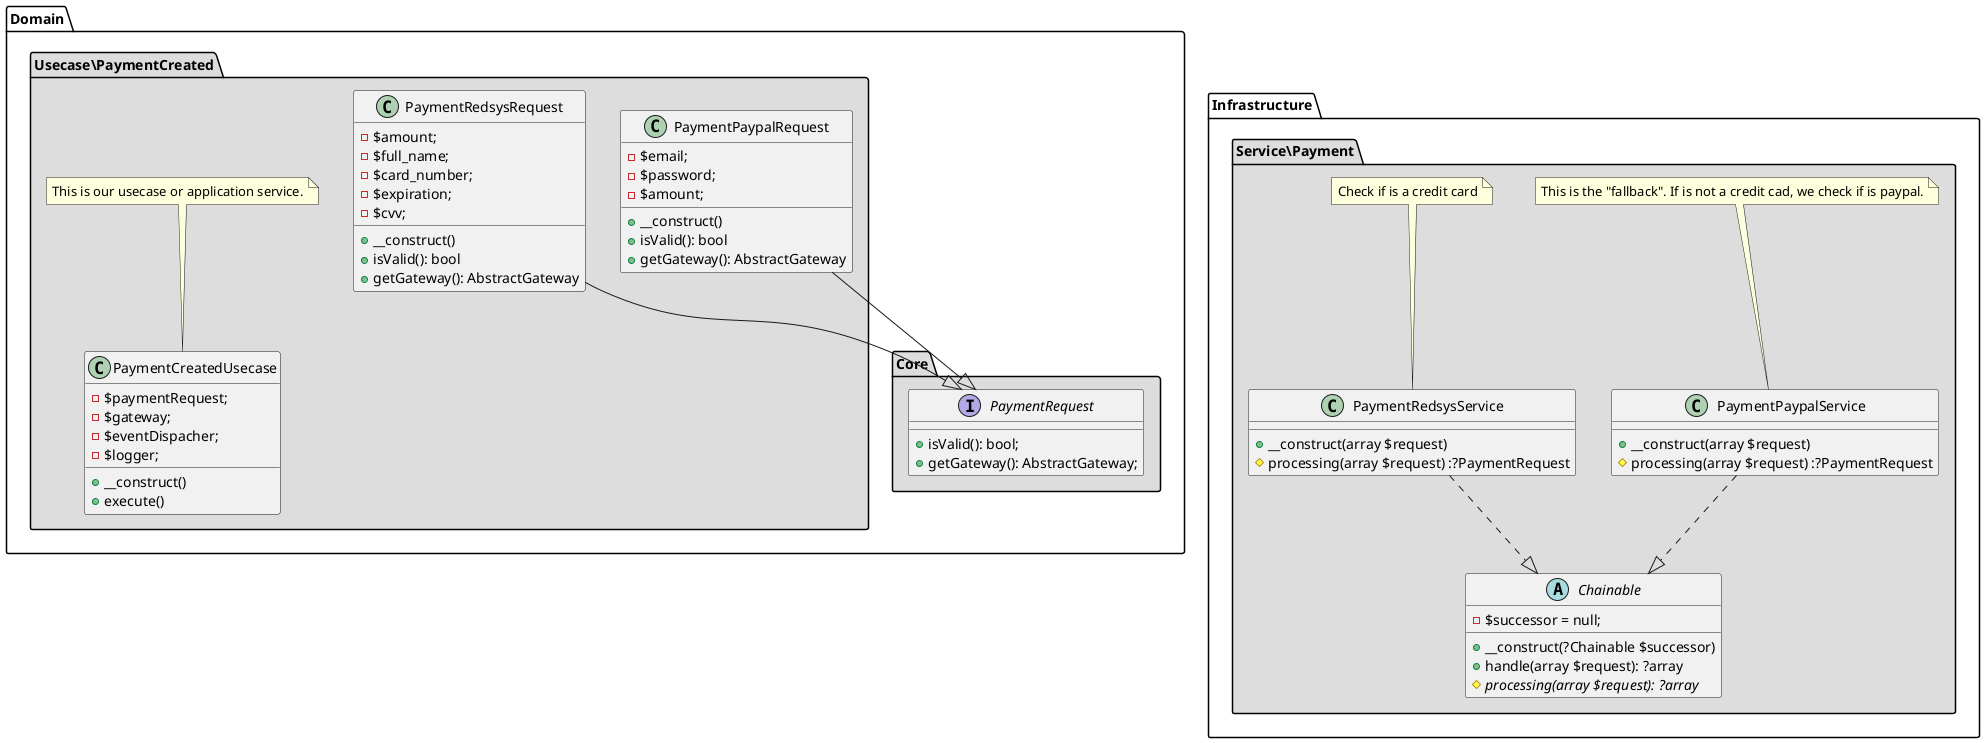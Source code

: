 @startuml



namespace Domain{

    namespace Core #DDDDDD {
      interface PaymentRequest {
        + isValid(): bool;
        +  getGateway(): AbstractGateway;
      }
    }

    namespace Usecase\PaymentCreated #DDDDDD {
      class PaymentCreatedUsecase {
          - $paymentRequest;
          - $gateway;
          - $eventDispacher;
          - $logger;
        + __construct()
        + execute()
      }

      note top of PaymentCreatedUsecase
            This is our usecase or application service.
        end note

      class PaymentPaypalRequest {
          - $email;
          - $password;
          - $amount;
        + __construct()
        + isValid(): bool
        + getGateway(): AbstractGateway
      }

      class PaymentRedsysRequest {
          - $amount;
          - $full_name;
          - $card_number;
          - $expiration;
          - $cvv;
          + __construct()
          + isValid(): bool
          + getGateway(): AbstractGateway
      }

      PaymentPaypalRequest --|> Domain.Core.PaymentRequest
      PaymentRedsysRequest --|> Domain.Core.PaymentRequest

    }
}


namespace Infrastructure {

   namespace Service\Payment #DDDDDD {
        abstract class Chainable {
          - $successor = null;
          + __construct(?Chainable $successor)
          + handle(array $request): ?array
          #{abstract} processing(array $request): ?array
        }

        class PaymentPaypalService {
            + __construct(array $request)
            #processing(array $request) :?PaymentRequest
        }
        note top of PaymentPaypalService
            This is the "fallback". If is not a credit cad, we check if is paypal.
        end note

        class PaymentRedsysService {
            + __construct(array $request)
            #processing(array $request) :?PaymentRequest
        }
        note top of PaymentRedsysService
            Check if is a credit card
        end note

        PaymentRedsysService ..|> Chainable
        PaymentPaypalService ..|> Chainable

    }
}

@enduml